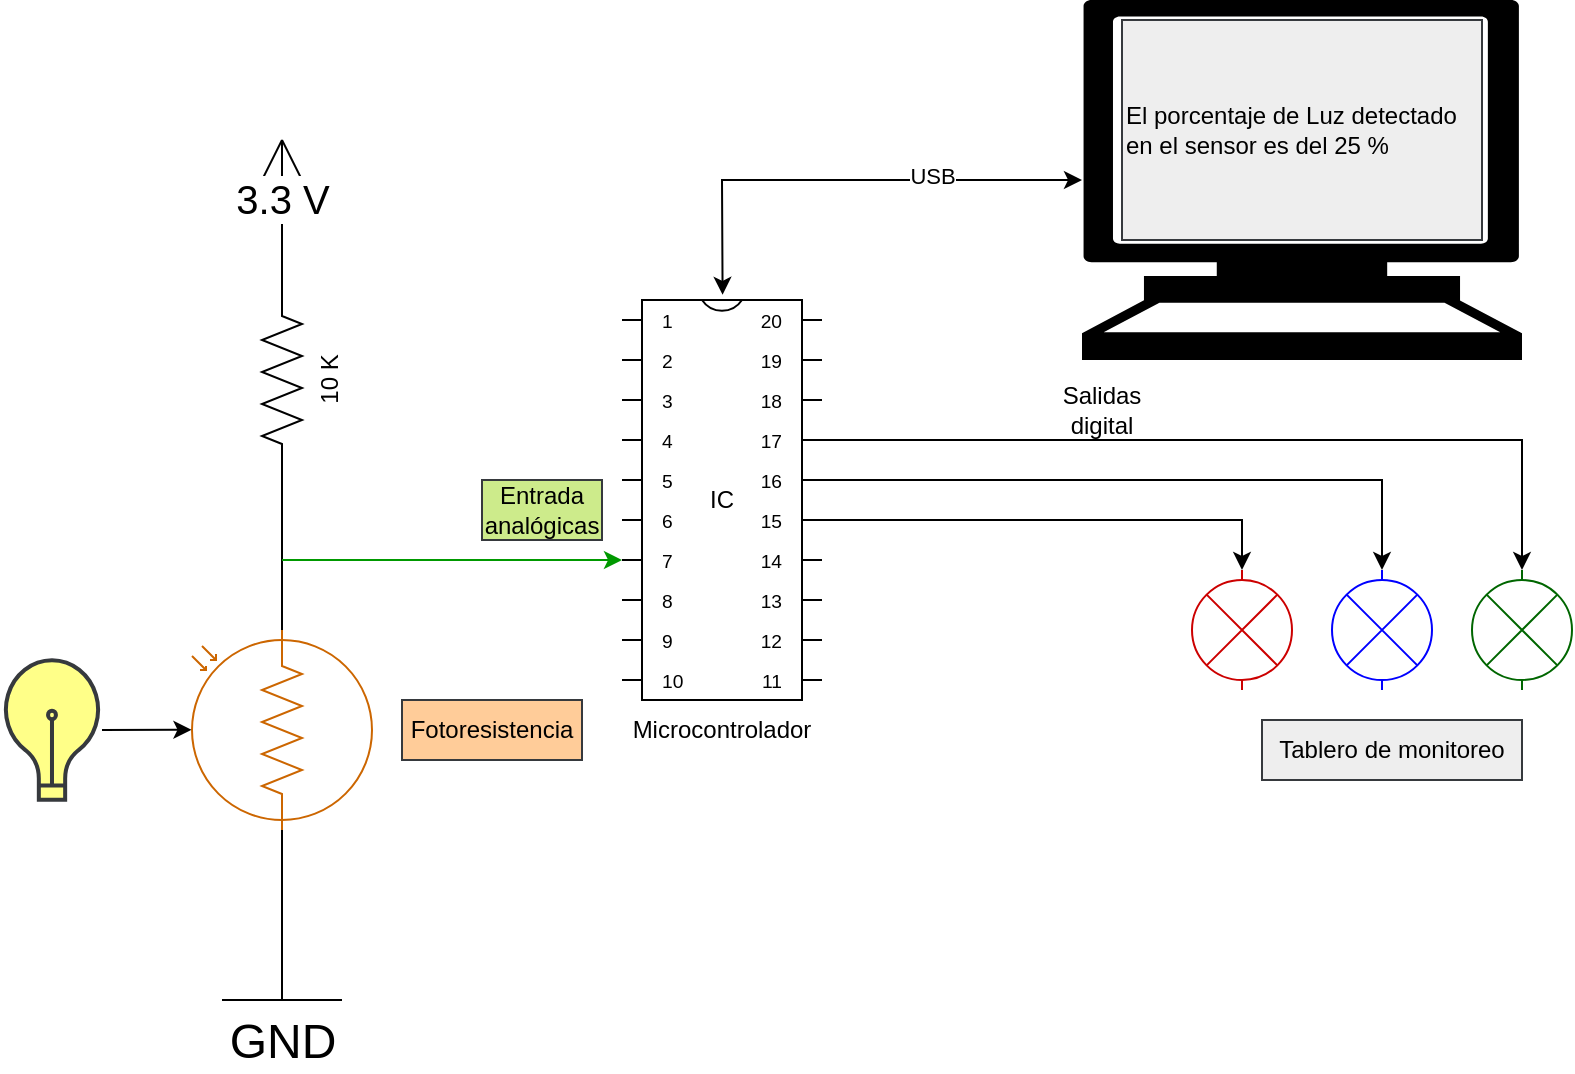 <mxfile version="15.4.0" type="device" pages="2"><diagram name="esquema" id="hjMt9iPzKAaseaPtPMlY"><mxGraphModel dx="1102" dy="976" grid="1" gridSize="10" guides="1" tooltips="1" connect="1" arrows="1" fold="1" page="1" pageScale="1" pageWidth="1100" pageHeight="850" math="0" shadow="0"><root><mxCell id="0"/><mxCell id="1" parent="0"/><mxCell id="qRvLwgGvRC0xp7tfqWwg-1" value="" style="verticalLabelPosition=bottom;shadow=0;dashed=0;align=center;html=1;verticalAlign=top;shape=mxgraph.electrical.opto_electronics.photo_resistor_3;rotation=-90;strokeColor=#CC6600;" parent="1" vertex="1"><mxGeometry x="270" y="440" width="100" height="90" as="geometry"/></mxCell><mxCell id="qRvLwgGvRC0xp7tfqWwg-4" value="10 K" style="pointerEvents=1;verticalLabelPosition=bottom;shadow=0;dashed=0;align=center;html=1;verticalAlign=top;shape=mxgraph.electrical.resistors.resistor_2;rotation=-90;" parent="1" vertex="1"><mxGeometry x="270" y="300" width="100" height="20" as="geometry"/></mxCell><mxCell id="qRvLwgGvRC0xp7tfqWwg-9" value="IC" style="shadow=0;dashed=0;align=center;html=1;strokeWidth=1;shape=mxgraph.electrical.logic_gates.dual_inline_ic;labelNames=a,b,c,d,e,f,g,h,i,j,k,l,m,n,o,p,q,r,s,t;whiteSpace=wrap;" parent="1" vertex="1"><mxGeometry x="490" y="270" width="100" height="200" as="geometry"/></mxCell><mxCell id="qRvLwgGvRC0xp7tfqWwg-16" value="" style="shape=mxgraph.signs.tech.computer;html=1;pointerEvents=1;fillColor=#000000;strokeColor=none;verticalLabelPosition=bottom;verticalAlign=top;align=center;" parent="1" vertex="1"><mxGeometry x="720" y="120" width="220" height="180" as="geometry"/></mxCell><mxCell id="qRvLwgGvRC0xp7tfqWwg-17" value="GND" style="pointerEvents=1;verticalLabelPosition=bottom;shadow=0;dashed=0;align=center;html=1;verticalAlign=top;shape=mxgraph.electrical.signal_sources.vss2;fontSize=24;flipV=1;" parent="1" vertex="1"><mxGeometry x="290" y="580" width="60" height="40" as="geometry"/></mxCell><mxCell id="qRvLwgGvRC0xp7tfqWwg-20" value="" style="endArrow=none;html=1;rounded=0;entryX=0;entryY=0.5;entryDx=0;entryDy=0;entryPerimeter=0;exitX=1;exitY=0.5;exitDx=0;exitDy=0;exitPerimeter=0;" parent="1" source="qRvLwgGvRC0xp7tfqWwg-1" target="qRvLwgGvRC0xp7tfqWwg-4" edge="1"><mxGeometry width="50" height="50" relative="1" as="geometry"><mxPoint x="320" y="430" as="sourcePoint"/><mxPoint x="590" y="490" as="targetPoint"/></mxGeometry></mxCell><mxCell id="qRvLwgGvRC0xp7tfqWwg-21" value="" style="endArrow=none;html=1;rounded=0;entryX=0;entryY=0.5;entryDx=0;entryDy=0;entryPerimeter=0;exitX=0.5;exitY=1;exitDx=0;exitDy=0;exitPerimeter=0;" parent="1" source="qRvLwgGvRC0xp7tfqWwg-17" target="qRvLwgGvRC0xp7tfqWwg-1" edge="1"><mxGeometry width="50" height="50" relative="1" as="geometry"><mxPoint x="300" y="650" as="sourcePoint"/><mxPoint x="350" y="600" as="targetPoint"/></mxGeometry></mxCell><mxCell id="qRvLwgGvRC0xp7tfqWwg-22" value="" style="endArrow=classic;html=1;rounded=0;entryX=0;entryY=0;entryDx=0;entryDy=130;entryPerimeter=0;fillColor=#cdeb8b;strokeColor=#009900;" parent="1" target="qRvLwgGvRC0xp7tfqWwg-9" edge="1"><mxGeometry width="50" height="50" relative="1" as="geometry"><mxPoint x="320" y="400" as="sourcePoint"/><mxPoint x="330" y="430" as="targetPoint"/></mxGeometry></mxCell><mxCell id="qRvLwgGvRC0xp7tfqWwg-23" value="" style="endArrow=classic;startArrow=classic;html=1;rounded=0;entryX=0;entryY=0.5;entryDx=0;entryDy=0;entryPerimeter=0;exitX=0.503;exitY=-0.013;exitDx=0;exitDy=0;exitPerimeter=0;" parent="1" source="qRvLwgGvRC0xp7tfqWwg-9" target="qRvLwgGvRC0xp7tfqWwg-16" edge="1"><mxGeometry width="50" height="50" relative="1" as="geometry"><mxPoint x="570" y="220" as="sourcePoint"/><mxPoint x="620" y="170" as="targetPoint"/><Array as="points"><mxPoint x="540" y="210"/></Array></mxGeometry></mxCell><mxCell id="qRvLwgGvRC0xp7tfqWwg-24" value="USB" style="edgeLabel;html=1;align=center;verticalAlign=middle;resizable=0;points=[];" parent="qRvLwgGvRC0xp7tfqWwg-23" vertex="1" connectable="0"><mxGeometry x="0.369" y="2" relative="1" as="geometry"><mxPoint as="offset"/></mxGeometry></mxCell><mxCell id="qRvLwgGvRC0xp7tfqWwg-29" value="" style="endArrow=none;html=1;rounded=0;" parent="1" edge="1"><mxGeometry width="50" height="50" relative="1" as="geometry"><mxPoint x="310" y="210" as="sourcePoint"/><mxPoint x="320" y="190" as="targetPoint"/></mxGeometry></mxCell><mxCell id="qRvLwgGvRC0xp7tfqWwg-30" value="" style="endArrow=none;html=1;rounded=0;" parent="1" edge="1"><mxGeometry width="50" height="50" relative="1" as="geometry"><mxPoint x="330" y="210" as="sourcePoint"/><mxPoint x="320" y="190" as="targetPoint"/></mxGeometry></mxCell><mxCell id="qRvLwgGvRC0xp7tfqWwg-31" value="" style="endArrow=none;html=1;rounded=0;" parent="1" edge="1"><mxGeometry width="50" height="50" relative="1" as="geometry"><mxPoint x="320" y="190" as="sourcePoint"/><mxPoint x="320" y="260" as="targetPoint"/></mxGeometry></mxCell><mxCell id="qRvLwgGvRC0xp7tfqWwg-32" value="3.3 V" style="edgeLabel;html=1;align=center;verticalAlign=middle;resizable=0;points=[];fontStyle=0;fontSize=20;" parent="qRvLwgGvRC0xp7tfqWwg-31" vertex="1" connectable="0"><mxGeometry x="-0.166" relative="1" as="geometry"><mxPoint as="offset"/></mxGeometry></mxCell><mxCell id="qRvLwgGvRC0xp7tfqWwg-34" value="" style="html=1;verticalLabelPosition=bottom;align=center;labelBackgroundColor=#ffffff;verticalAlign=top;strokeWidth=2;strokeColor=#36393d;shadow=0;dashed=0;shape=mxgraph.ios7.icons.lightbulb;fillColor=#ffff88;" parent="1" vertex="1"><mxGeometry x="180" y="450.15" width="50" height="69.7" as="geometry"/></mxCell><mxCell id="qRvLwgGvRC0xp7tfqWwg-35" value="" style="endArrow=classic;html=1;rounded=0;entryX=0.501;entryY=-0.003;entryDx=0;entryDy=0;entryPerimeter=0;" parent="1" source="qRvLwgGvRC0xp7tfqWwg-34" target="qRvLwgGvRC0xp7tfqWwg-1" edge="1"><mxGeometry width="50" height="50" relative="1" as="geometry"><mxPoint x="410" y="550" as="sourcePoint"/><mxPoint x="270" y="500" as="targetPoint"/></mxGeometry></mxCell><mxCell id="qRvLwgGvRC0xp7tfqWwg-42" value="" style="pointerEvents=1;verticalLabelPosition=bottom;shadow=0;dashed=0;align=center;html=1;verticalAlign=top;shape=mxgraph.electrical.miscellaneous.light_bulb;rotation=90;strokeColor=#CC0000;" parent="1" vertex="1"><mxGeometry x="770" y="410" width="60" height="50" as="geometry"/></mxCell><mxCell id="qRvLwgGvRC0xp7tfqWwg-43" value="" style="pointerEvents=1;verticalLabelPosition=bottom;shadow=0;dashed=0;align=center;html=1;verticalAlign=top;shape=mxgraph.electrical.miscellaneous.light_bulb;rotation=90;strokeColor=#006600;" parent="1" vertex="1"><mxGeometry x="910" y="410" width="60" height="50" as="geometry"/></mxCell><mxCell id="qRvLwgGvRC0xp7tfqWwg-44" value="" style="pointerEvents=1;verticalLabelPosition=bottom;shadow=0;dashed=0;align=center;html=1;verticalAlign=top;shape=mxgraph.electrical.miscellaneous.light_bulb;rotation=90;strokeColor=#0000FF;" parent="1" vertex="1"><mxGeometry x="840" y="410" width="60" height="50" as="geometry"/></mxCell><mxCell id="qRvLwgGvRC0xp7tfqWwg-46" style="edgeStyle=orthogonalEdgeStyle;rounded=0;orthogonalLoop=1;jettySize=auto;html=1;exitX=1;exitY=0;exitDx=0;exitDy=110;exitPerimeter=0;entryX=0;entryY=0.5;entryDx=0;entryDy=0;entryPerimeter=0;" parent="1" source="qRvLwgGvRC0xp7tfqWwg-9" target="qRvLwgGvRC0xp7tfqWwg-42" edge="1"><mxGeometry relative="1" as="geometry"/></mxCell><mxCell id="qRvLwgGvRC0xp7tfqWwg-47" style="edgeStyle=orthogonalEdgeStyle;rounded=0;orthogonalLoop=1;jettySize=auto;html=1;exitX=1;exitY=0;exitDx=0;exitDy=90;exitPerimeter=0;entryX=0;entryY=0.5;entryDx=0;entryDy=0;entryPerimeter=0;" parent="1" source="qRvLwgGvRC0xp7tfqWwg-9" target="qRvLwgGvRC0xp7tfqWwg-44" edge="1"><mxGeometry relative="1" as="geometry"/></mxCell><mxCell id="qRvLwgGvRC0xp7tfqWwg-48" style="edgeStyle=orthogonalEdgeStyle;rounded=0;orthogonalLoop=1;jettySize=auto;html=1;exitX=1;exitY=0;exitDx=0;exitDy=70;exitPerimeter=0;entryX=0;entryY=0.5;entryDx=0;entryDy=0;entryPerimeter=0;" parent="1" source="qRvLwgGvRC0xp7tfqWwg-9" target="qRvLwgGvRC0xp7tfqWwg-43" edge="1"><mxGeometry relative="1" as="geometry"/></mxCell><mxCell id="qRvLwgGvRC0xp7tfqWwg-49" value="Fotoresistencia" style="text;html=1;strokeColor=#36393d;fillColor=#ffcc99;align=center;verticalAlign=middle;whiteSpace=wrap;rounded=0;" parent="1" vertex="1"><mxGeometry x="380" y="470" width="90" height="30" as="geometry"/></mxCell><mxCell id="qRvLwgGvRC0xp7tfqWwg-50" value="Tablero de monitoreo" style="text;html=1;strokeColor=#36393d;fillColor=#eeeeee;align=center;verticalAlign=middle;whiteSpace=wrap;rounded=0;" parent="1" vertex="1"><mxGeometry x="810" y="480" width="130" height="30" as="geometry"/></mxCell><mxCell id="qRvLwgGvRC0xp7tfqWwg-51" value="Entrada analógicas" style="text;html=1;strokeColor=#36393d;fillColor=#cdeb8b;align=center;verticalAlign=middle;whiteSpace=wrap;rounded=0;" parent="1" vertex="1"><mxGeometry x="420" y="360" width="60" height="30" as="geometry"/></mxCell><mxCell id="qRvLwgGvRC0xp7tfqWwg-52" value="Salidas digital" style="text;html=1;strokeColor=none;fillColor=none;align=center;verticalAlign=middle;whiteSpace=wrap;rounded=0;" parent="1" vertex="1"><mxGeometry x="700" y="310" width="60" height="30" as="geometry"/></mxCell><mxCell id="qRvLwgGvRC0xp7tfqWwg-53" value="El porcentaje de Luz detectado en el sensor es del 25 %" style="text;html=1;strokeColor=#36393d;fillColor=#eeeeee;align=left;verticalAlign=middle;whiteSpace=wrap;rounded=0;" parent="1" vertex="1"><mxGeometry x="740" y="130" width="180" height="110" as="geometry"/></mxCell><mxCell id="qRvLwgGvRC0xp7tfqWwg-54" value="Microcontrolador" style="text;html=1;strokeColor=none;fillColor=none;align=center;verticalAlign=middle;whiteSpace=wrap;rounded=0;" parent="1" vertex="1"><mxGeometry x="490" y="470" width="100" height="30" as="geometry"/></mxCell></root></mxGraphModel></diagram><diagram id="g5JLZ4euQ82lR4TPCpVT" name="algoritmo"><mxGraphModel dx="1320" dy="970" grid="1" gridSize="10" guides="1" tooltips="1" connect="1" arrows="1" fold="1" page="1" pageScale="1" pageWidth="1100" pageHeight="850" math="0" shadow="0">&#xa;      <root>&#xa;        <mxCell id="0"/>&#xa;        <mxCell id="1" parent="0"/>&#xa;        <mxCell id="w_ivEqjEJ0EUp2kRddCD-4" style="edgeStyle=orthogonalEdgeStyle;rounded=0;orthogonalLoop=1;jettySize=auto;html=1;exitX=0.5;exitY=1;exitDx=0;exitDy=0;exitPerimeter=0;entryX=0.5;entryY=0;entryDx=0;entryDy=0;" parent="1" source="amwCYy8vVHqJ8S_3RTdE-1" target="w_ivEqjEJ0EUp2kRddCD-1" edge="1">&#xa;          <mxGeometry relative="1" as="geometry"/>&#xa;        </mxCell>&#xa;        <mxCell id="amwCYy8vVHqJ8S_3RTdE-1" value="Inicio de programa" style="strokeWidth=2;html=1;shape=mxgraph.flowchart.start_1;whiteSpace=wrap;fontFamily=Gochi Hand;fontSource=https%3A%2F%2Ffonts.googleapis.com%2Fcss%3Ffamily%3DGochi%2BHand;fontSize=15;" parent="1" vertex="1">&#xa;          <mxGeometry x="430" y="10" width="100" height="60" as="geometry"/>&#xa;        </mxCell>&#xa;        <mxCell id="w_ivEqjEJ0EUp2kRddCD-5" style="edgeStyle=orthogonalEdgeStyle;rounded=0;orthogonalLoop=1;jettySize=auto;html=1;exitX=0.5;exitY=1;exitDx=0;exitDy=0;entryX=0.5;entryY=0;entryDx=0;entryDy=0;" parent="1" source="w_ivEqjEJ0EUp2kRddCD-1" target="w_ivEqjEJ0EUp2kRddCD-2" edge="1">&#xa;          <mxGeometry relative="1" as="geometry"/>&#xa;        </mxCell>&#xa;        <mxCell id="w_ivEqjEJ0EUp2kRddCD-1" value="Configurar pin analógico&lt;br&gt;(Entrada de información)" style="rounded=1;whiteSpace=wrap;html=1;absoluteArcSize=1;arcSize=14;strokeWidth=2;fontFamily=Gochi Hand;fontSource=https%3A%2F%2Ffonts.googleapis.com%2Fcss%3Ffamily%3DGochi%2BHand;fontSize=15;" parent="1" vertex="1">&#xa;          <mxGeometry x="400" y="90" width="160" height="60" as="geometry"/>&#xa;        </mxCell>&#xa;        <mxCell id="w_ivEqjEJ0EUp2kRddCD-6" style="edgeStyle=orthogonalEdgeStyle;rounded=0;orthogonalLoop=1;jettySize=auto;html=1;exitX=0.5;exitY=1;exitDx=0;exitDy=0;entryX=0.5;entryY=0;entryDx=0;entryDy=0;" parent="1" source="w_ivEqjEJ0EUp2kRddCD-2" target="w_ivEqjEJ0EUp2kRddCD-3" edge="1">&#xa;          <mxGeometry relative="1" as="geometry"/>&#xa;        </mxCell>&#xa;        <mxCell id="w_ivEqjEJ0EUp2kRddCD-2" value="Configurar pines digitales&lt;br&gt;(Salida de información)" style="rounded=1;whiteSpace=wrap;html=1;absoluteArcSize=1;arcSize=14;strokeWidth=2;fontFamily=Gochi Hand;fontSource=https%3A%2F%2Ffonts.googleapis.com%2Fcss%3Ffamily%3DGochi%2BHand;fontSize=15;" parent="1" vertex="1">&#xa;          <mxGeometry x="405" y="180" width="150" height="50" as="geometry"/>&#xa;        </mxCell>&#xa;        <mxCell id="w_ivEqjEJ0EUp2kRddCD-10" style="edgeStyle=orthogonalEdgeStyle;rounded=0;orthogonalLoop=1;jettySize=auto;html=1;exitX=0.5;exitY=1;exitDx=0;exitDy=0;entryX=0.5;entryY=0;entryDx=0;entryDy=0;" parent="1" source="w_ivEqjEJ0EUp2kRddCD-3" target="w_ivEqjEJ0EUp2kRddCD-7" edge="1">&#xa;          <mxGeometry relative="1" as="geometry"/>&#xa;        </mxCell>&#xa;        <mxCell id="w_ivEqjEJ0EUp2kRddCD-3" value="Leer pin ADC" style="rounded=1;whiteSpace=wrap;html=1;absoluteArcSize=1;arcSize=14;strokeWidth=2;fontFamily=Gochi Hand;fontSource=https%3A%2F%2Ffonts.googleapis.com%2Fcss%3Ffamily%3DGochi%2BHand;fontSize=15;" parent="1" vertex="1">&#xa;          <mxGeometry x="430" y="270" width="100" height="50" as="geometry"/>&#xa;        </mxCell>&#xa;        <mxCell id="w_ivEqjEJ0EUp2kRddCD-7" value="Convertir el valor ADC a porcentaje" style="rounded=1;whiteSpace=wrap;html=1;absoluteArcSize=1;arcSize=14;strokeWidth=2;fontFamily=Gochi Hand;fontSource=https%3A%2F%2Ffonts.googleapis.com%2Fcss%3Ffamily%3DGochi%2BHand;fontSize=15;" parent="1" vertex="1">&#xa;          <mxGeometry x="430" y="345" width="100" height="50" as="geometry"/>&#xa;        </mxCell>&#xa;        <mxCell id="w_ivEqjEJ0EUp2kRddCD-9" style="edgeStyle=orthogonalEdgeStyle;rounded=0;orthogonalLoop=1;jettySize=auto;html=1;exitX=0.5;exitY=1;exitDx=0;exitDy=0;exitPerimeter=0;entryX=1;entryY=0.5;entryDx=0;entryDy=0;dashed=1;" parent="1" source="w_ivEqjEJ0EUp2kRddCD-8" target="w_ivEqjEJ0EUp2kRddCD-3" edge="1">&#xa;          <mxGeometry relative="1" as="geometry"/>&#xa;        </mxCell>&#xa;        <mxCell id="w_ivEqjEJ0EUp2kRddCD-8" value="Los valores convertidos son enteros de una resolución determinada por el ADC del microcontrolador" style="shape=note;size=20;whiteSpace=wrap;html=1;fontSize=15;fontFamily=Gochi Hand;fontSource=https%3A%2F%2Ffonts.googleapis.com%2Fcss%3Ffamily%3DGochi%2BHand;dashed=1;align=left;" parent="1" vertex="1">&#xa;          <mxGeometry x="600" y="130" width="220" height="80" as="geometry"/>&#xa;        </mxCell>&#xa;        <mxCell id="w_ivEqjEJ0EUp2kRddCD-14" style="edgeStyle=orthogonalEdgeStyle;rounded=0;orthogonalLoop=1;jettySize=auto;html=1;exitX=0;exitY=0;exitDx=240;exitDy=130;exitPerimeter=0;entryX=0;entryY=0.5;entryDx=0;entryDy=0;dashed=1;" parent="1" source="w_ivEqjEJ0EUp2kRddCD-13" target="w_ivEqjEJ0EUp2kRddCD-7" edge="1">&#xa;          <mxGeometry relative="1" as="geometry"/>&#xa;        </mxCell>&#xa;        <mxCell id="w_ivEqjEJ0EUp2kRddCD-13" value="Tenga presente que es necesario caracterizar el sensor; requiere entonces conocer los valores máximos y mínimos que podrá obtenerse de éste en una configuración específica como también en unas condiciones ambientales. Basado en esa información podrá determinar una ecuación que represente el comportamiento de la variable a medir y entregvar el resultado en un formato que corresponda a las características de la variable física." style="shape=note;size=20;whiteSpace=wrap;html=1;fontSize=15;fontFamily=Gochi Hand;fontSource=https%3A%2F%2Ffonts.googleapis.com%2Fcss%3Ffamily%3DGochi%2BHand;dashed=1;align=left;" parent="1" vertex="1">&#xa;          <mxGeometry x="110" y="140" width="240" height="240" as="geometry"/>&#xa;        </mxCell>&#xa;        <mxCell id="mcL9B0IvVQsCD-PF-cvb-3" style="edgeStyle=orthogonalEdgeStyle;rounded=0;orthogonalLoop=1;jettySize=auto;html=1;exitX=1;exitY=0.5;exitDx=0;exitDy=0;exitPerimeter=0;entryX=0.5;entryY=0;entryDx=0;entryDy=0;" parent="1" source="w_ivEqjEJ0EUp2kRddCD-15" target="mcL9B0IvVQsCD-PF-cvb-2" edge="1">&#xa;          <mxGeometry relative="1" as="geometry"/>&#xa;        </mxCell>&#xa;        <mxCell id="mcL9B0IvVQsCD-PF-cvb-6" value="Sí" style="edgeLabel;html=1;align=center;verticalAlign=middle;resizable=0;points=[];fontStyle=0;fontSize=15;fontFamily=Gochi Hand;fontSource=https%3A%2F%2Ffonts.googleapis.com%2Fcss%3Ffamily%3DGochi%2BHand;" parent="mcL9B0IvVQsCD-PF-cvb-3" vertex="1" connectable="0">&#xa;          <mxGeometry x="-0.304" relative="1" as="geometry">&#xa;            <mxPoint as="offset"/>&#xa;          </mxGeometry>&#xa;        </mxCell>&#xa;        <mxCell id="w_ivEqjEJ0EUp2kRddCD-15" value="Intensidad de&lt;br&gt;luz &amp;gt; 75 %" style="strokeWidth=2;html=1;shape=mxgraph.flowchart.decision;whiteSpace=wrap;fontSize=15;fontFamily=Gochi Hand;fontSource=https%3A%2F%2Ffonts.googleapis.com%2Fcss%3Ffamily%3DGochi%2BHand;" parent="1" vertex="1">&#xa;          <mxGeometry x="420" y="420" width="120" height="100" as="geometry"/>&#xa;        </mxCell>&#xa;        <mxCell id="mcL9B0IvVQsCD-PF-cvb-1" style="edgeStyle=orthogonalEdgeStyle;rounded=0;orthogonalLoop=1;jettySize=auto;html=1;exitX=0.5;exitY=1;exitDx=0;exitDy=0;entryX=0.5;entryY=0;entryDx=0;entryDy=0;entryPerimeter=0;" parent="1" source="w_ivEqjEJ0EUp2kRddCD-7" target="w_ivEqjEJ0EUp2kRddCD-15" edge="1">&#xa;          <mxGeometry relative="1" as="geometry"/>&#xa;        </mxCell>&#xa;        <mxCell id="mcL9B0IvVQsCD-PF-cvb-2" value="Encender testigo verde" style="rounded=1;whiteSpace=wrap;html=1;absoluteArcSize=1;arcSize=14;strokeWidth=2;fontFamily=Gochi Hand;fontSource=https%3A%2F%2Ffonts.googleapis.com%2Fcss%3Ffamily%3DGochi%2BHand;fontSize=15;" parent="1" vertex="1">&#xa;          <mxGeometry x="550" y="490" width="100" height="50" as="geometry"/>&#xa;        </mxCell>&#xa;        <mxCell id="Mbceo7IjfNneeJ4iRkqo-8" style="edgeStyle=orthogonalEdgeStyle;rounded=0;orthogonalLoop=1;jettySize=auto;html=1;exitX=0.5;exitY=1;exitDx=0;exitDy=0;exitPerimeter=0;entryX=0.5;entryY=0;entryDx=0;entryDy=0;" parent="1" source="mcL9B0IvVQsCD-PF-cvb-4" target="mcL9B0IvVQsCD-PF-cvb-5" edge="1">&#xa;          <mxGeometry relative="1" as="geometry"/>&#xa;        </mxCell>&#xa;        <mxCell id="mcL9B0IvVQsCD-PF-cvb-4" value="Visualizar el valor&lt;br&gt;de la intensidad de luz en&lt;br&gt;pantalla" style="strokeWidth=2;html=1;shape=mxgraph.flowchart.display;whiteSpace=wrap;fontSize=16;fontFamily=Gochi Hand;fontSource=https%3A%2F%2Ffonts.googleapis.com%2Fcss%3Ffamily%3DGochi%2BHand;" parent="1" vertex="1">&#xa;          <mxGeometry x="345" y="650" width="210" height="70" as="geometry"/>&#xa;        </mxCell>&#xa;        <mxCell id="Mbceo7IjfNneeJ4iRkqo-9" style="edgeStyle=orthogonalEdgeStyle;rounded=0;orthogonalLoop=1;jettySize=auto;html=1;exitX=1;exitY=0.5;exitDx=0;exitDy=0;entryX=0.5;entryY=0;entryDx=0;entryDy=0;" parent="1" source="mcL9B0IvVQsCD-PF-cvb-5" target="w_ivEqjEJ0EUp2kRddCD-3" edge="1">&#xa;          <mxGeometry relative="1" as="geometry">&#xa;            <Array as="points">&#xa;              <mxPoint x="670" y="765"/>&#xa;              <mxPoint x="670" y="250"/>&#xa;              <mxPoint x="480" y="250"/>&#xa;            </Array>&#xa;          </mxGeometry>&#xa;        </mxCell>&#xa;        <mxCell id="mcL9B0IvVQsCD-PF-cvb-5" value="Esperar un tiempo" style="rounded=1;whiteSpace=wrap;html=1;absoluteArcSize=1;arcSize=14;strokeWidth=2;fontFamily=Gochi Hand;fontSource=https%3A%2F%2Ffonts.googleapis.com%2Fcss%3Ffamily%3DGochi%2BHand;fontSize=15;" parent="1" vertex="1">&#xa;          <mxGeometry x="400" y="740" width="100" height="50" as="geometry"/>&#xa;        </mxCell>&#xa;        <mxCell id="mcL9B0IvVQsCD-PF-cvb-11" style="edgeStyle=orthogonalEdgeStyle;rounded=0;orthogonalLoop=1;jettySize=auto;html=1;exitX=1;exitY=0.5;exitDx=0;exitDy=0;exitPerimeter=0;entryX=0.5;entryY=0;entryDx=0;entryDy=0;" parent="1" source="mcL9B0IvVQsCD-PF-cvb-8" target="mcL9B0IvVQsCD-PF-cvb-9" edge="1">&#xa;          <mxGeometry relative="1" as="geometry"/>&#xa;        </mxCell>&#xa;        <mxCell id="mcL9B0IvVQsCD-PF-cvb-13" value="Sí" style="edgeLabel;html=1;align=center;verticalAlign=middle;resizable=0;points=[];fontSize=15;fontFamily=Gochi Hand;fontSource=https%3A%2F%2Ffonts.googleapis.com%2Fcss%3Ffamily%3DGochi%2BHand;" parent="mcL9B0IvVQsCD-PF-cvb-11" vertex="1" connectable="0">&#xa;          <mxGeometry x="-0.547" y="4" relative="1" as="geometry">&#xa;            <mxPoint as="offset"/>&#xa;          </mxGeometry>&#xa;        </mxCell>&#xa;        <mxCell id="Mbceo7IjfNneeJ4iRkqo-4" style="edgeStyle=orthogonalEdgeStyle;rounded=0;orthogonalLoop=1;jettySize=auto;html=1;exitX=0;exitY=0.5;exitDx=0;exitDy=0;exitPerimeter=0;entryX=0.5;entryY=0;entryDx=0;entryDy=0;" parent="1" source="mcL9B0IvVQsCD-PF-cvb-8" target="Mbceo7IjfNneeJ4iRkqo-2" edge="1">&#xa;          <mxGeometry relative="1" as="geometry"/>&#xa;        </mxCell>&#xa;        <mxCell id="Mbceo7IjfNneeJ4iRkqo-14" value="No" style="edgeLabel;html=1;align=center;verticalAlign=middle;resizable=0;points=[];fontSize=15;fontFamily=Gochi Hand;fontSource=https%3A%2F%2Ffonts.googleapis.com%2Fcss%3Ffamily%3DGochi%2BHand;" parent="Mbceo7IjfNneeJ4iRkqo-4" vertex="1" connectable="0">&#xa;          <mxGeometry x="0.145" y="-2" relative="1" as="geometry">&#xa;            <mxPoint as="offset"/>&#xa;          </mxGeometry>&#xa;        </mxCell>&#xa;        <mxCell id="mcL9B0IvVQsCD-PF-cvb-8" value="Intensidad de&lt;br&gt;luz &amp;gt; 50 %" style="strokeWidth=2;html=1;shape=mxgraph.flowchart.decision;whiteSpace=wrap;fontSize=15;fontFamily=Gochi Hand;fontSource=https%3A%2F%2Ffonts.googleapis.com%2Fcss%3Ffamily%3DGochi%2BHand;" parent="1" vertex="1">&#xa;          <mxGeometry x="260" y="490" width="120" height="100" as="geometry"/>&#xa;        </mxCell>&#xa;        <mxCell id="mcL9B0IvVQsCD-PF-cvb-9" value="Encender testigo amarillo" style="rounded=1;whiteSpace=wrap;html=1;absoluteArcSize=1;arcSize=14;strokeWidth=2;fontFamily=Gochi Hand;fontSource=https%3A%2F%2Ffonts.googleapis.com%2Fcss%3Ffamily%3DGochi%2BHand;fontSize=15;" parent="1" vertex="1">&#xa;          <mxGeometry x="400" y="560" width="100" height="50" as="geometry"/>&#xa;        </mxCell>&#xa;        <mxCell id="mcL9B0IvVQsCD-PF-cvb-12" style="edgeStyle=orthogonalEdgeStyle;rounded=0;orthogonalLoop=1;jettySize=auto;html=1;exitX=0.5;exitY=1;exitDx=0;exitDy=0;entryX=0.5;entryY=0;entryDx=0;entryDy=0;entryPerimeter=0;" parent="1" source="mcL9B0IvVQsCD-PF-cvb-9" target="mcL9B0IvVQsCD-PF-cvb-4" edge="1">&#xa;          <mxGeometry relative="1" as="geometry"/>&#xa;        </mxCell>&#xa;        <mxCell id="Mbceo7IjfNneeJ4iRkqo-5" style="edgeStyle=orthogonalEdgeStyle;rounded=0;orthogonalLoop=1;jettySize=auto;html=1;exitX=1;exitY=0.5;exitDx=0;exitDy=0;entryX=0.5;entryY=0;entryDx=0;entryDy=0;entryPerimeter=0;" parent="1" source="Mbceo7IjfNneeJ4iRkqo-2" target="mcL9B0IvVQsCD-PF-cvb-4" edge="1">&#xa;          <mxGeometry relative="1" as="geometry">&#xa;            <mxPoint x="480" y="690" as="targetPoint"/>&#xa;            <Array as="points">&#xa;              <mxPoint x="450" y="625"/>&#xa;            </Array>&#xa;          </mxGeometry>&#xa;        </mxCell>&#xa;        <mxCell id="Mbceo7IjfNneeJ4iRkqo-2" value="Encender testigo rojo" style="rounded=1;whiteSpace=wrap;html=1;absoluteArcSize=1;arcSize=14;strokeWidth=2;fontFamily=Gochi Hand;fontSource=https%3A%2F%2Ffonts.googleapis.com%2Fcss%3Ffamily%3DGochi%2BHand;fontSize=15;" parent="1" vertex="1">&#xa;          <mxGeometry x="190" y="600" width="100" height="50" as="geometry"/>&#xa;        </mxCell>&#xa;        <mxCell id="Mbceo7IjfNneeJ4iRkqo-3" style="edgeStyle=orthogonalEdgeStyle;rounded=0;orthogonalLoop=1;jettySize=auto;html=1;exitX=0;exitY=0.5;exitDx=0;exitDy=0;exitPerimeter=0;entryX=0.5;entryY=0;entryDx=0;entryDy=0;entryPerimeter=0;" parent="1" source="w_ivEqjEJ0EUp2kRddCD-15" target="mcL9B0IvVQsCD-PF-cvb-8" edge="1">&#xa;          <mxGeometry relative="1" as="geometry"/>&#xa;        </mxCell>&#xa;        <mxCell id="Mbceo7IjfNneeJ4iRkqo-11" value="No" style="edgeLabel;html=1;align=center;verticalAlign=middle;resizable=0;points=[];fontSize=15;fontFamily=Gochi Hand;fontSource=https%3A%2F%2Ffonts.googleapis.com%2Fcss%3Ffamily%3DGochi%2BHand;" parent="Mbceo7IjfNneeJ4iRkqo-3" vertex="1" connectable="0">&#xa;          <mxGeometry x="0.003" y="-1" relative="1" as="geometry">&#xa;            <mxPoint as="offset"/>&#xa;          </mxGeometry>&#xa;        </mxCell>&#xa;        <mxCell id="Mbceo7IjfNneeJ4iRkqo-7" style="edgeStyle=orthogonalEdgeStyle;rounded=0;orthogonalLoop=1;jettySize=auto;html=1;exitX=0.5;exitY=1;exitDx=0;exitDy=0;entryX=0.5;entryY=0;entryDx=0;entryDy=0;entryPerimeter=0;" parent="1" source="mcL9B0IvVQsCD-PF-cvb-2" target="mcL9B0IvVQsCD-PF-cvb-4" edge="1">&#xa;          <mxGeometry relative="1" as="geometry">&#xa;            <Array as="points">&#xa;              <mxPoint x="600" y="630"/>&#xa;              <mxPoint x="450" y="630"/>&#xa;            </Array>&#xa;          </mxGeometry>&#xa;        </mxCell>&#xa;        <mxCell id="Mbceo7IjfNneeJ4iRkqo-10" value="Fin" style="strokeWidth=2;html=1;shape=mxgraph.flowchart.start_1;whiteSpace=wrap;fontFamily=Gochi Hand;fontSource=https%3A%2F%2Ffonts.googleapis.com%2Fcss%3Ffamily%3DGochi%2BHand;fontSize=15;" parent="1" vertex="1">&#xa;          <mxGeometry x="417.5" y="810" width="72.5" height="30" as="geometry"/>&#xa;        </mxCell>&#xa;      </root>&#xa;    </mxGraphModel></diagram></mxfile>